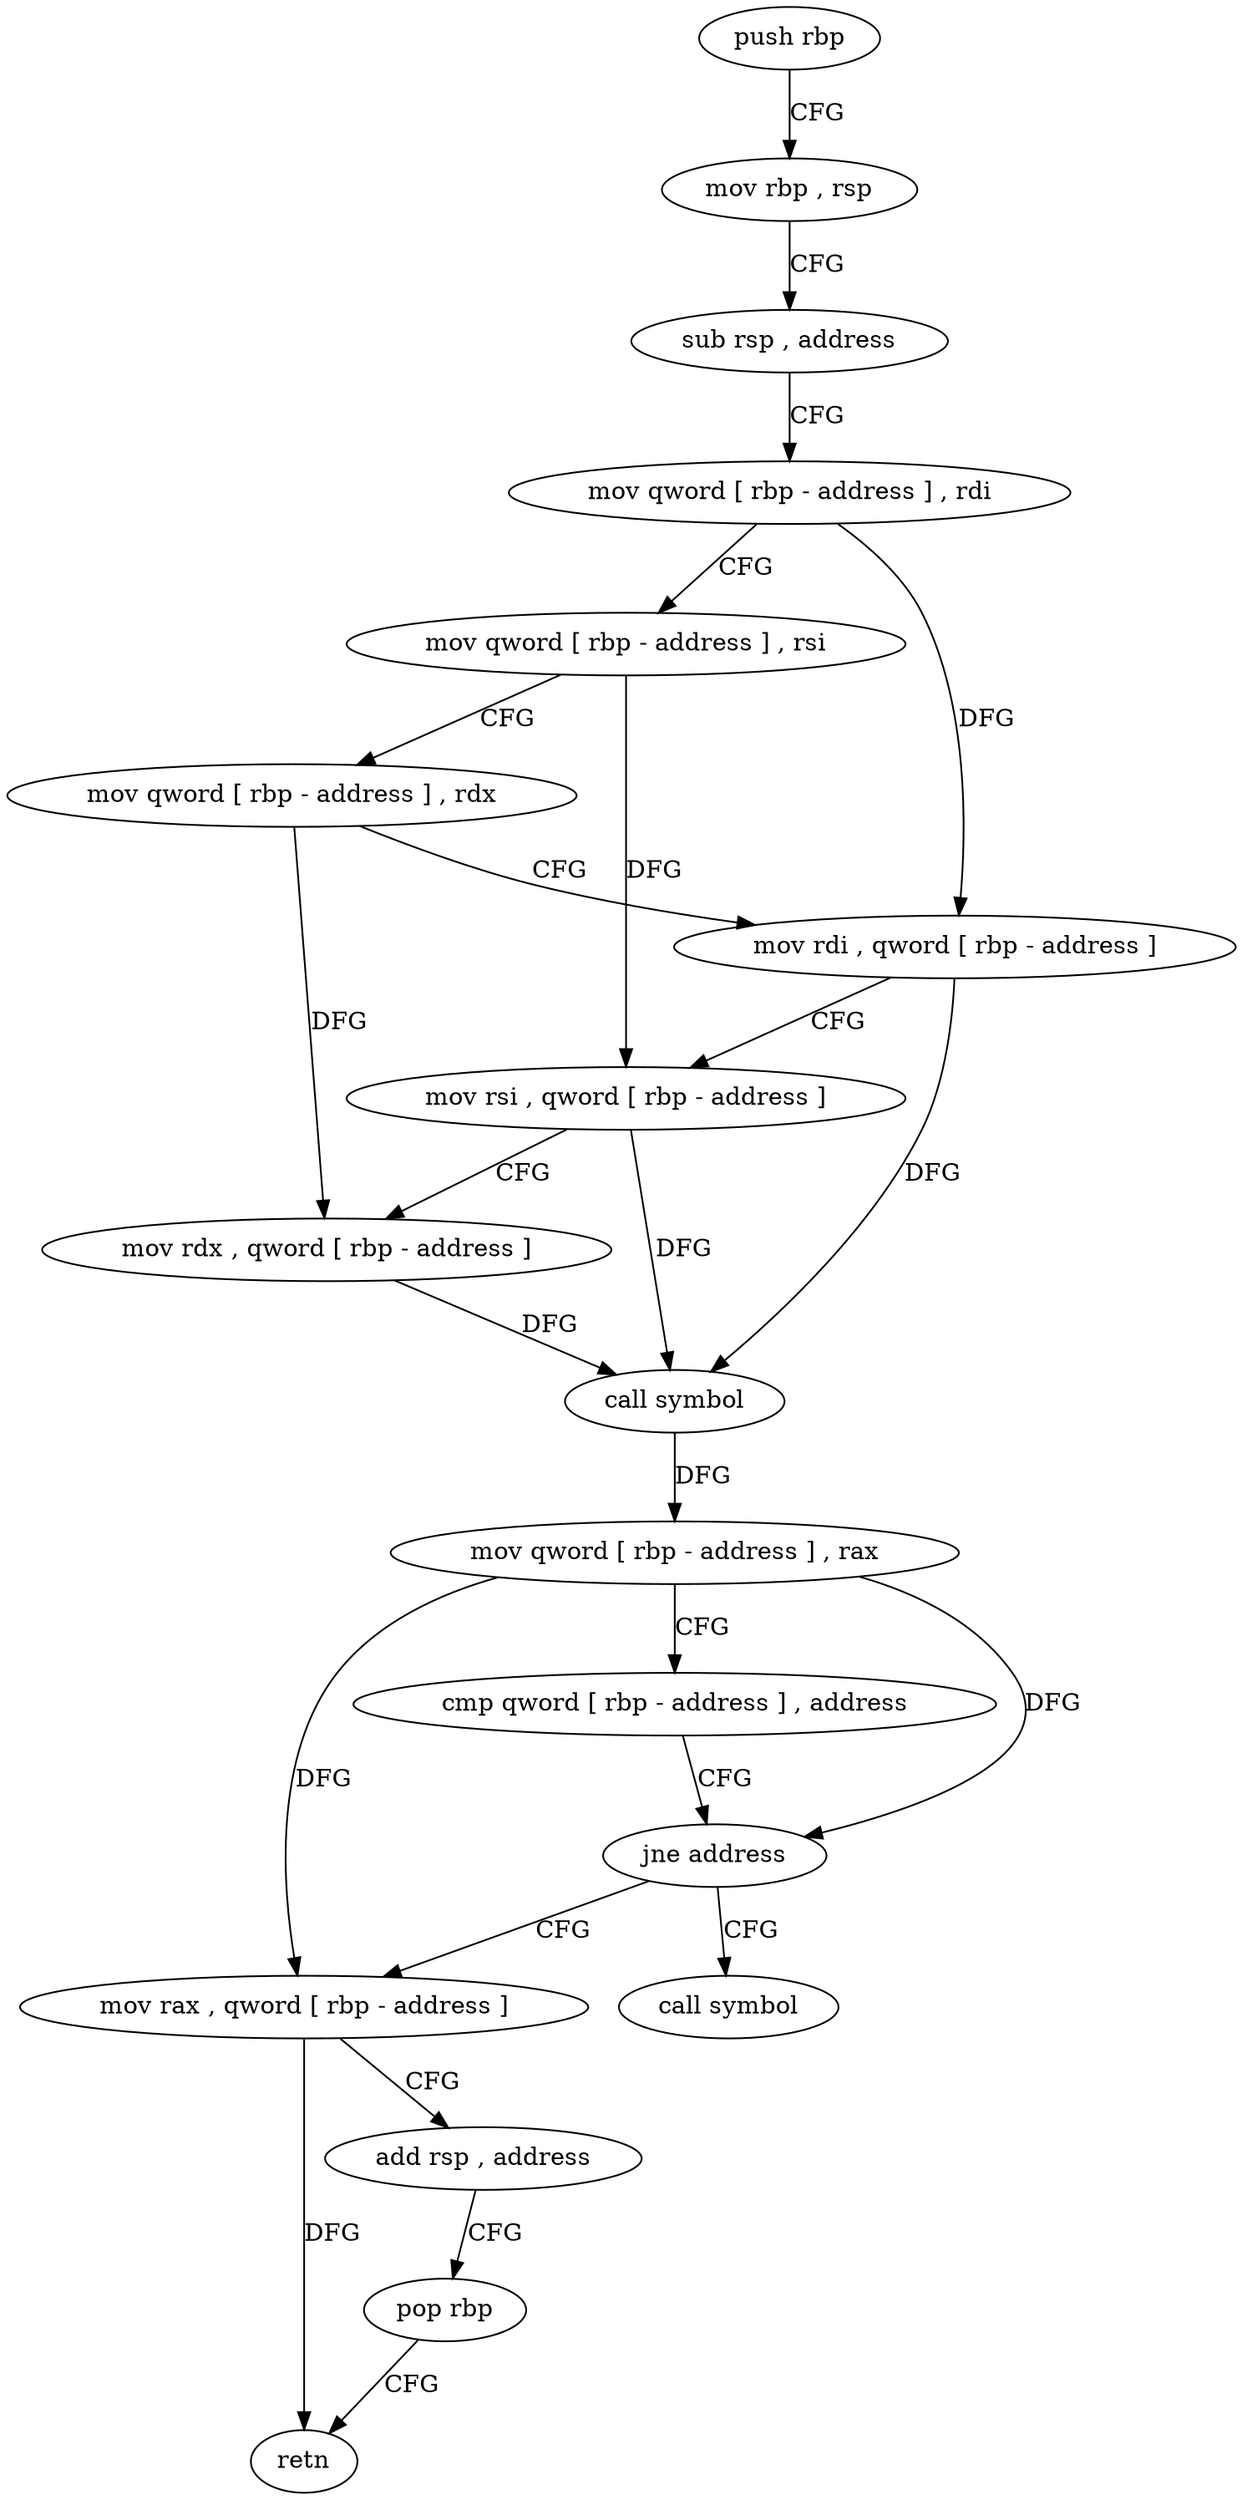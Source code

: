 digraph "func" {
"4258016" [label = "push rbp" ]
"4258017" [label = "mov rbp , rsp" ]
"4258020" [label = "sub rsp , address" ]
"4258024" [label = "mov qword [ rbp - address ] , rdi" ]
"4258028" [label = "mov qword [ rbp - address ] , rsi" ]
"4258032" [label = "mov qword [ rbp - address ] , rdx" ]
"4258036" [label = "mov rdi , qword [ rbp - address ]" ]
"4258040" [label = "mov rsi , qword [ rbp - address ]" ]
"4258044" [label = "mov rdx , qword [ rbp - address ]" ]
"4258048" [label = "call symbol" ]
"4258053" [label = "mov qword [ rbp - address ] , rax" ]
"4258057" [label = "cmp qword [ rbp - address ] , address" ]
"4258062" [label = "jne address" ]
"4258073" [label = "mov rax , qword [ rbp - address ]" ]
"4258068" [label = "call symbol" ]
"4258077" [label = "add rsp , address" ]
"4258081" [label = "pop rbp" ]
"4258082" [label = "retn" ]
"4258016" -> "4258017" [ label = "CFG" ]
"4258017" -> "4258020" [ label = "CFG" ]
"4258020" -> "4258024" [ label = "CFG" ]
"4258024" -> "4258028" [ label = "CFG" ]
"4258024" -> "4258036" [ label = "DFG" ]
"4258028" -> "4258032" [ label = "CFG" ]
"4258028" -> "4258040" [ label = "DFG" ]
"4258032" -> "4258036" [ label = "CFG" ]
"4258032" -> "4258044" [ label = "DFG" ]
"4258036" -> "4258040" [ label = "CFG" ]
"4258036" -> "4258048" [ label = "DFG" ]
"4258040" -> "4258044" [ label = "CFG" ]
"4258040" -> "4258048" [ label = "DFG" ]
"4258044" -> "4258048" [ label = "DFG" ]
"4258048" -> "4258053" [ label = "DFG" ]
"4258053" -> "4258057" [ label = "CFG" ]
"4258053" -> "4258062" [ label = "DFG" ]
"4258053" -> "4258073" [ label = "DFG" ]
"4258057" -> "4258062" [ label = "CFG" ]
"4258062" -> "4258073" [ label = "CFG" ]
"4258062" -> "4258068" [ label = "CFG" ]
"4258073" -> "4258077" [ label = "CFG" ]
"4258073" -> "4258082" [ label = "DFG" ]
"4258077" -> "4258081" [ label = "CFG" ]
"4258081" -> "4258082" [ label = "CFG" ]
}
